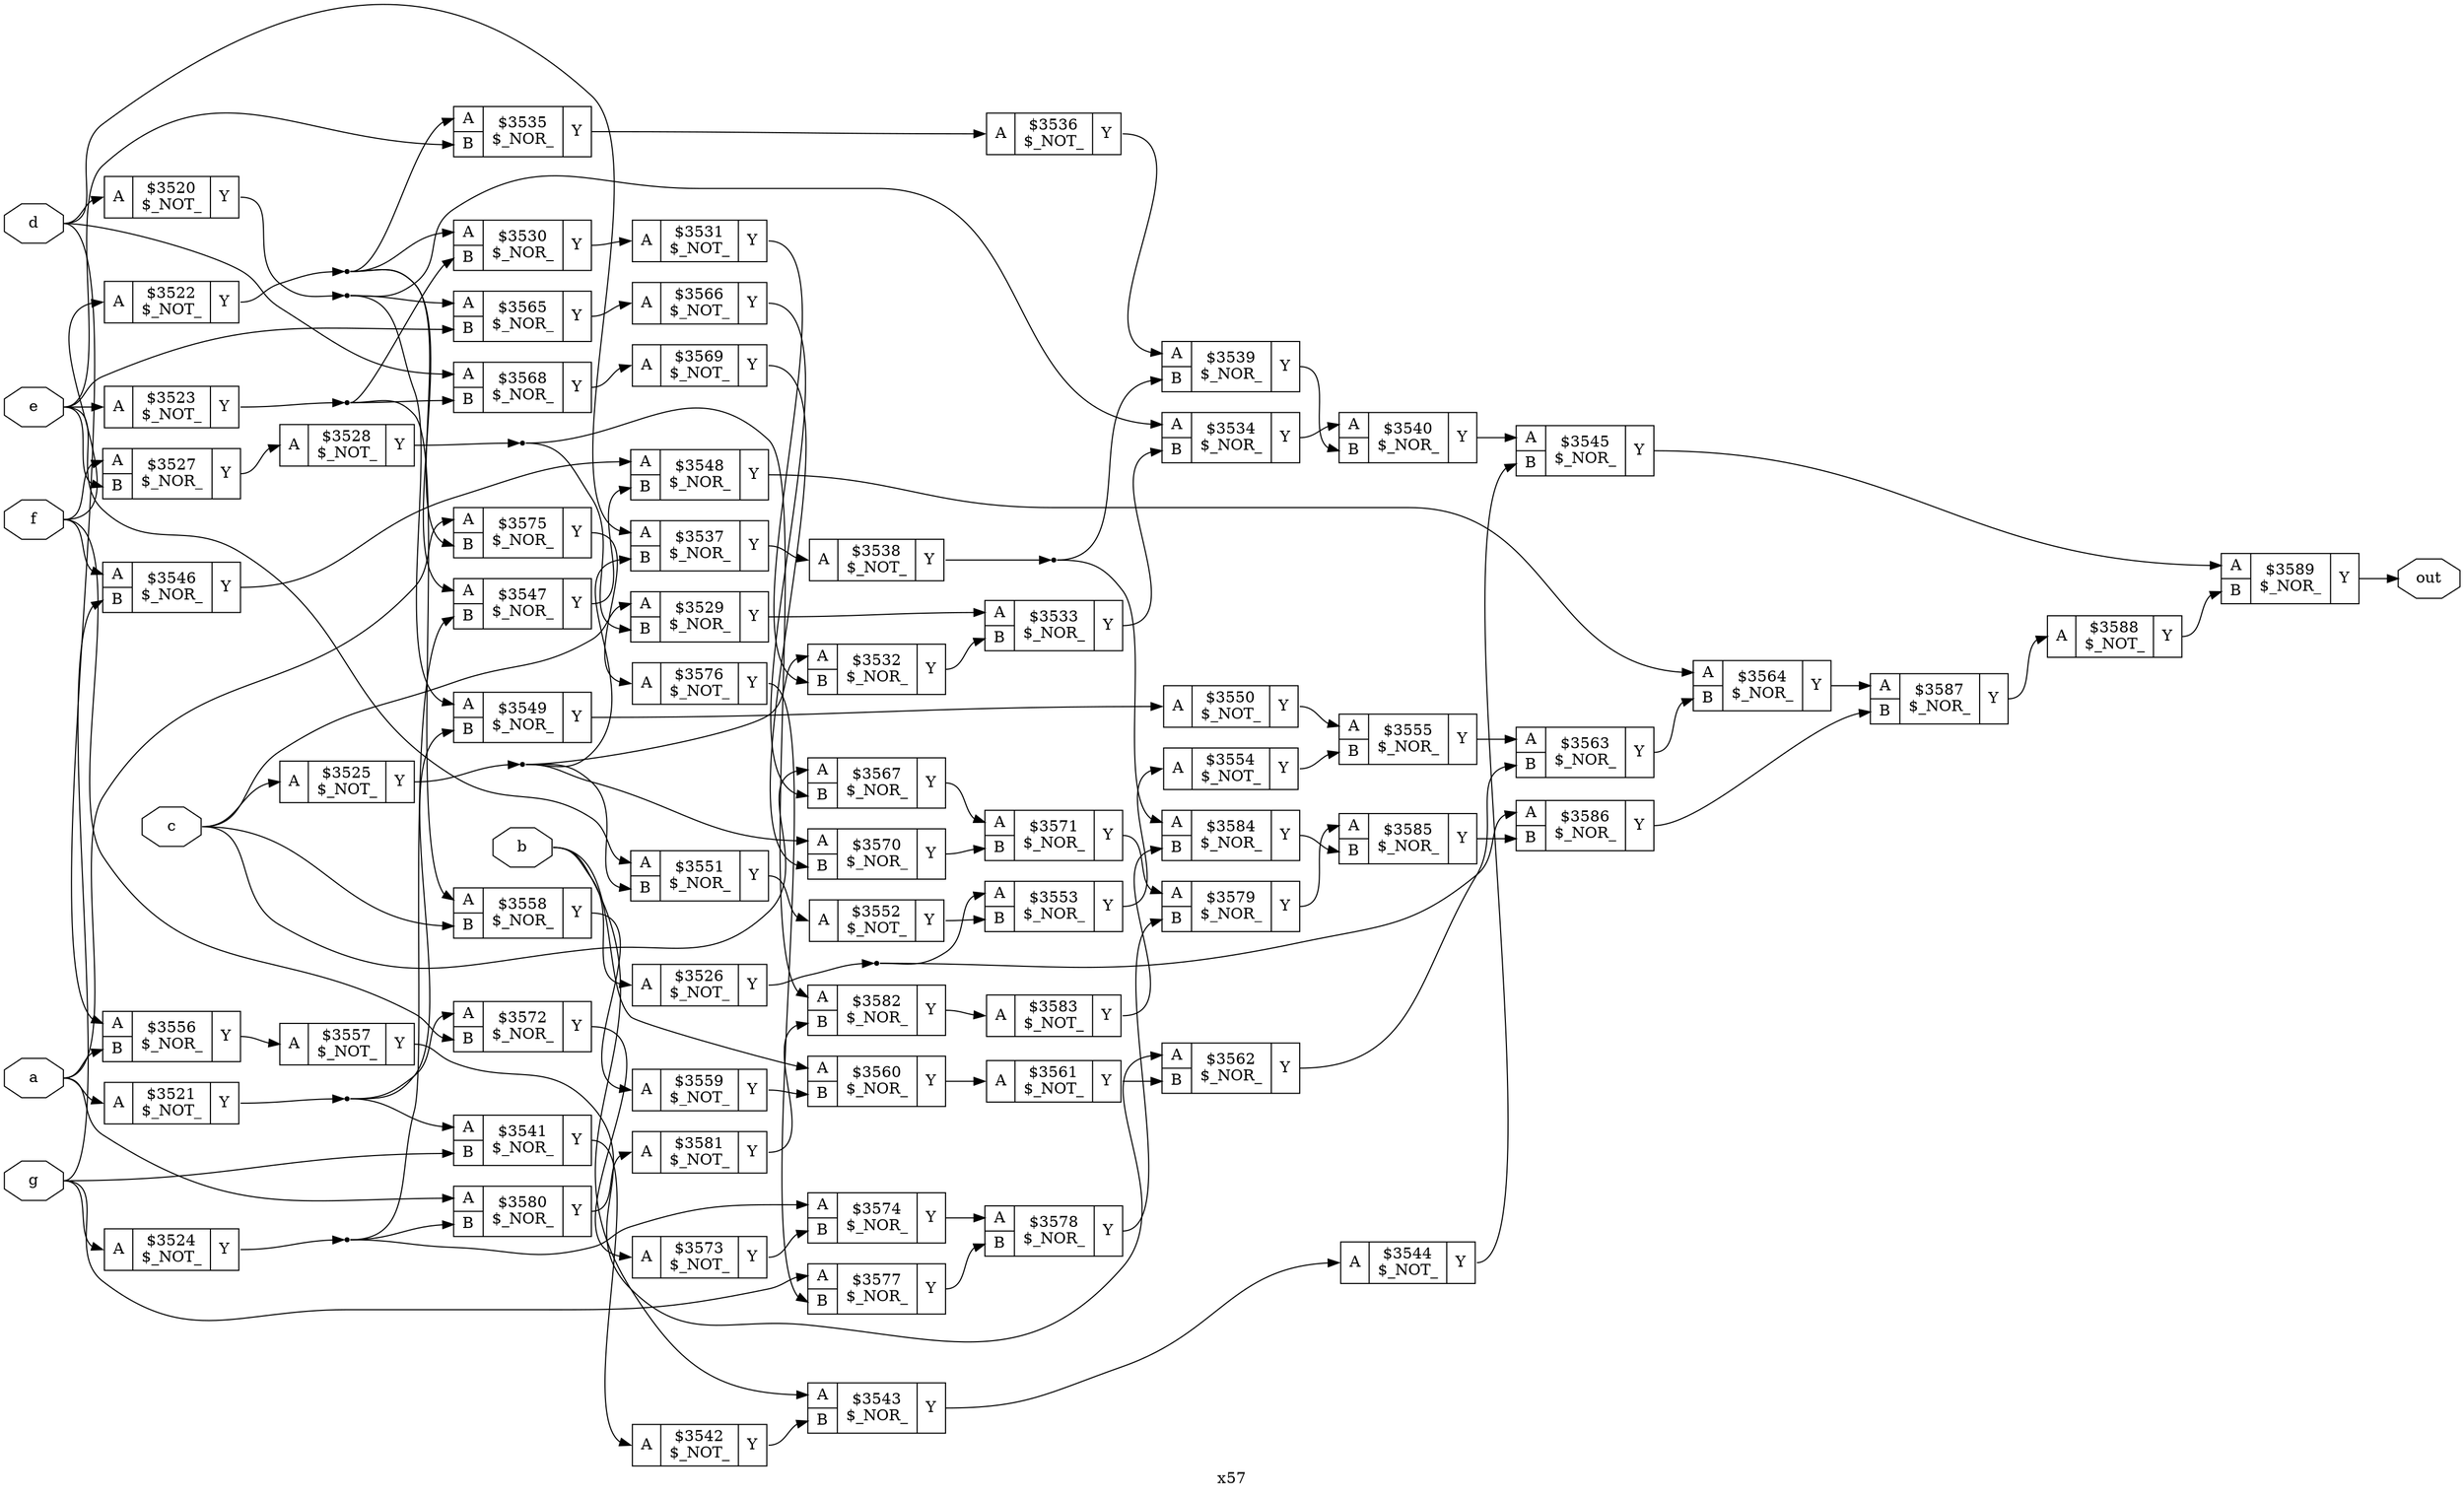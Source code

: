 digraph "x57" {
label="x57";
rankdir="LR";
remincross=true;
n70 [ shape=octagon, label="a", color="black", fontcolor="black" ];
n71 [ shape=octagon, label="b", color="black", fontcolor="black" ];
n72 [ shape=octagon, label="c", color="black", fontcolor="black" ];
n73 [ shape=octagon, label="d", color="black", fontcolor="black" ];
n74 [ shape=octagon, label="e", color="black", fontcolor="black" ];
n75 [ shape=octagon, label="f", color="black", fontcolor="black" ];
n76 [ shape=octagon, label="g", color="black", fontcolor="black" ];
n77 [ shape=octagon, label="out", color="black", fontcolor="black" ];
c80 [ shape=record, label="{{<p78> A}|$3520\n$_NOT_|{<p79> Y}}" ];
c81 [ shape=record, label="{{<p78> A}|$3521\n$_NOT_|{<p79> Y}}" ];
c82 [ shape=record, label="{{<p78> A}|$3522\n$_NOT_|{<p79> Y}}" ];
c83 [ shape=record, label="{{<p78> A}|$3523\n$_NOT_|{<p79> Y}}" ];
c84 [ shape=record, label="{{<p78> A}|$3524\n$_NOT_|{<p79> Y}}" ];
c85 [ shape=record, label="{{<p78> A}|$3525\n$_NOT_|{<p79> Y}}" ];
c86 [ shape=record, label="{{<p78> A}|$3526\n$_NOT_|{<p79> Y}}" ];
c88 [ shape=record, label="{{<p78> A|<p87> B}|$3527\n$_NOR_|{<p79> Y}}" ];
c89 [ shape=record, label="{{<p78> A}|$3528\n$_NOT_|{<p79> Y}}" ];
c90 [ shape=record, label="{{<p78> A|<p87> B}|$3529\n$_NOR_|{<p79> Y}}" ];
c91 [ shape=record, label="{{<p78> A|<p87> B}|$3530\n$_NOR_|{<p79> Y}}" ];
c92 [ shape=record, label="{{<p78> A}|$3531\n$_NOT_|{<p79> Y}}" ];
c93 [ shape=record, label="{{<p78> A|<p87> B}|$3532\n$_NOR_|{<p79> Y}}" ];
c94 [ shape=record, label="{{<p78> A|<p87> B}|$3533\n$_NOR_|{<p79> Y}}" ];
c95 [ shape=record, label="{{<p78> A|<p87> B}|$3534\n$_NOR_|{<p79> Y}}" ];
c96 [ shape=record, label="{{<p78> A|<p87> B}|$3535\n$_NOR_|{<p79> Y}}" ];
c97 [ shape=record, label="{{<p78> A}|$3536\n$_NOT_|{<p79> Y}}" ];
c98 [ shape=record, label="{{<p78> A|<p87> B}|$3537\n$_NOR_|{<p79> Y}}" ];
c99 [ shape=record, label="{{<p78> A}|$3538\n$_NOT_|{<p79> Y}}" ];
c100 [ shape=record, label="{{<p78> A|<p87> B}|$3539\n$_NOR_|{<p79> Y}}" ];
c101 [ shape=record, label="{{<p78> A|<p87> B}|$3540\n$_NOR_|{<p79> Y}}" ];
c102 [ shape=record, label="{{<p78> A|<p87> B}|$3541\n$_NOR_|{<p79> Y}}" ];
c103 [ shape=record, label="{{<p78> A}|$3542\n$_NOT_|{<p79> Y}}" ];
c104 [ shape=record, label="{{<p78> A|<p87> B}|$3543\n$_NOR_|{<p79> Y}}" ];
c105 [ shape=record, label="{{<p78> A}|$3544\n$_NOT_|{<p79> Y}}" ];
c106 [ shape=record, label="{{<p78> A|<p87> B}|$3545\n$_NOR_|{<p79> Y}}" ];
c107 [ shape=record, label="{{<p78> A|<p87> B}|$3546\n$_NOR_|{<p79> Y}}" ];
c108 [ shape=record, label="{{<p78> A|<p87> B}|$3547\n$_NOR_|{<p79> Y}}" ];
c109 [ shape=record, label="{{<p78> A|<p87> B}|$3548\n$_NOR_|{<p79> Y}}" ];
c110 [ shape=record, label="{{<p78> A|<p87> B}|$3549\n$_NOR_|{<p79> Y}}" ];
c111 [ shape=record, label="{{<p78> A}|$3550\n$_NOT_|{<p79> Y}}" ];
c112 [ shape=record, label="{{<p78> A|<p87> B}|$3551\n$_NOR_|{<p79> Y}}" ];
c113 [ shape=record, label="{{<p78> A}|$3552\n$_NOT_|{<p79> Y}}" ];
c114 [ shape=record, label="{{<p78> A|<p87> B}|$3553\n$_NOR_|{<p79> Y}}" ];
c115 [ shape=record, label="{{<p78> A}|$3554\n$_NOT_|{<p79> Y}}" ];
c116 [ shape=record, label="{{<p78> A|<p87> B}|$3555\n$_NOR_|{<p79> Y}}" ];
c117 [ shape=record, label="{{<p78> A|<p87> B}|$3556\n$_NOR_|{<p79> Y}}" ];
c118 [ shape=record, label="{{<p78> A}|$3557\n$_NOT_|{<p79> Y}}" ];
c119 [ shape=record, label="{{<p78> A|<p87> B}|$3558\n$_NOR_|{<p79> Y}}" ];
c120 [ shape=record, label="{{<p78> A}|$3559\n$_NOT_|{<p79> Y}}" ];
c121 [ shape=record, label="{{<p78> A|<p87> B}|$3560\n$_NOR_|{<p79> Y}}" ];
c122 [ shape=record, label="{{<p78> A}|$3561\n$_NOT_|{<p79> Y}}" ];
c123 [ shape=record, label="{{<p78> A|<p87> B}|$3562\n$_NOR_|{<p79> Y}}" ];
c124 [ shape=record, label="{{<p78> A|<p87> B}|$3563\n$_NOR_|{<p79> Y}}" ];
c125 [ shape=record, label="{{<p78> A|<p87> B}|$3564\n$_NOR_|{<p79> Y}}" ];
c126 [ shape=record, label="{{<p78> A|<p87> B}|$3565\n$_NOR_|{<p79> Y}}" ];
c127 [ shape=record, label="{{<p78> A}|$3566\n$_NOT_|{<p79> Y}}" ];
c128 [ shape=record, label="{{<p78> A|<p87> B}|$3567\n$_NOR_|{<p79> Y}}" ];
c129 [ shape=record, label="{{<p78> A|<p87> B}|$3568\n$_NOR_|{<p79> Y}}" ];
c130 [ shape=record, label="{{<p78> A}|$3569\n$_NOT_|{<p79> Y}}" ];
c131 [ shape=record, label="{{<p78> A|<p87> B}|$3570\n$_NOR_|{<p79> Y}}" ];
c132 [ shape=record, label="{{<p78> A|<p87> B}|$3571\n$_NOR_|{<p79> Y}}" ];
c133 [ shape=record, label="{{<p78> A|<p87> B}|$3572\n$_NOR_|{<p79> Y}}" ];
c134 [ shape=record, label="{{<p78> A}|$3573\n$_NOT_|{<p79> Y}}" ];
c135 [ shape=record, label="{{<p78> A|<p87> B}|$3574\n$_NOR_|{<p79> Y}}" ];
c136 [ shape=record, label="{{<p78> A|<p87> B}|$3575\n$_NOR_|{<p79> Y}}" ];
c137 [ shape=record, label="{{<p78> A}|$3576\n$_NOT_|{<p79> Y}}" ];
c138 [ shape=record, label="{{<p78> A|<p87> B}|$3577\n$_NOR_|{<p79> Y}}" ];
c139 [ shape=record, label="{{<p78> A|<p87> B}|$3578\n$_NOR_|{<p79> Y}}" ];
c140 [ shape=record, label="{{<p78> A|<p87> B}|$3579\n$_NOR_|{<p79> Y}}" ];
c141 [ shape=record, label="{{<p78> A|<p87> B}|$3580\n$_NOR_|{<p79> Y}}" ];
c142 [ shape=record, label="{{<p78> A}|$3581\n$_NOT_|{<p79> Y}}" ];
c143 [ shape=record, label="{{<p78> A|<p87> B}|$3582\n$_NOR_|{<p79> Y}}" ];
c144 [ shape=record, label="{{<p78> A}|$3583\n$_NOT_|{<p79> Y}}" ];
c145 [ shape=record, label="{{<p78> A|<p87> B}|$3584\n$_NOR_|{<p79> Y}}" ];
c146 [ shape=record, label="{{<p78> A|<p87> B}|$3585\n$_NOR_|{<p79> Y}}" ];
c147 [ shape=record, label="{{<p78> A|<p87> B}|$3586\n$_NOR_|{<p79> Y}}" ];
c148 [ shape=record, label="{{<p78> A|<p87> B}|$3587\n$_NOR_|{<p79> Y}}" ];
c149 [ shape=record, label="{{<p78> A}|$3588\n$_NOT_|{<p79> Y}}" ];
c150 [ shape=record, label="{{<p78> A|<p87> B}|$3589\n$_NOR_|{<p79> Y}}" ];
n1 [ shape=point ];
c81:p79:e -> n1:w [color="black", label=""];
n1:e -> c102:p78:w [color="black", label=""];
n1:e -> c110:p87:w [color="black", label=""];
n1:e -> c133:p78:w [color="black", label=""];
c91:p79:e -> c92:p78:w [color="black", label=""];
c92:p79:e -> c93:p87:w [color="black", label=""];
c93:p79:e -> c94:p87:w [color="black", label=""];
c94:p79:e -> c95:p87:w [color="black", label=""];
c95:p79:e -> c101:p78:w [color="black", label=""];
c96:p79:e -> c97:p78:w [color="black", label=""];
c97:p79:e -> c100:p78:w [color="black", label=""];
c98:p79:e -> c99:p78:w [color="black", label=""];
n18 [ shape=point ];
c99:p79:e -> n18:w [color="black", label=""];
n18:e -> c100:p87:w [color="black", label=""];
n18:e -> c145:p78:w [color="black", label=""];
c100:p79:e -> c101:p87:w [color="black", label=""];
n2 [ shape=point ];
c82:p79:e -> n2:w [color="black", label=""];
n2:e -> c108:p78:w [color="black", label=""];
n2:e -> c136:p87:w [color="black", label=""];
n2:e -> c91:p78:w [color="black", label=""];
n2:e -> c96:p78:w [color="black", label=""];
c101:p79:e -> c106:p78:w [color="black", label=""];
c102:p79:e -> c103:p78:w [color="black", label=""];
c103:p79:e -> c104:p87:w [color="black", label=""];
c104:p79:e -> c105:p78:w [color="black", label=""];
c105:p79:e -> c106:p87:w [color="black", label=""];
c106:p79:e -> c150:p78:w [color="black", label=""];
c107:p79:e -> c109:p78:w [color="black", label=""];
c108:p79:e -> c109:p87:w [color="black", label=""];
c109:p79:e -> c125:p78:w [color="black", label=""];
c110:p79:e -> c111:p78:w [color="black", label=""];
n3 [ shape=point ];
c83:p79:e -> n3:w [color="black", label=""];
n3:e -> c119:p78:w [color="black", label=""];
n3:e -> c129:p87:w [color="black", label=""];
n3:e -> c91:p87:w [color="black", label=""];
c111:p79:e -> c116:p78:w [color="black", label=""];
c112:p79:e -> c113:p78:w [color="black", label=""];
c113:p79:e -> c114:p87:w [color="black", label=""];
c114:p79:e -> c115:p78:w [color="black", label=""];
c115:p79:e -> c116:p87:w [color="black", label=""];
c116:p79:e -> c124:p78:w [color="black", label=""];
c117:p79:e -> c118:p78:w [color="black", label=""];
c118:p79:e -> c123:p78:w [color="black", label=""];
c119:p79:e -> c120:p78:w [color="black", label=""];
c120:p79:e -> c121:p87:w [color="black", label=""];
n4 [ shape=point ];
c84:p79:e -> n4:w [color="black", label=""];
n4:e -> c108:p87:w [color="black", label=""];
n4:e -> c135:p78:w [color="black", label=""];
n4:e -> c141:p87:w [color="black", label=""];
c121:p79:e -> c122:p78:w [color="black", label=""];
c122:p79:e -> c123:p87:w [color="black", label=""];
c123:p79:e -> c124:p87:w [color="black", label=""];
c124:p79:e -> c125:p87:w [color="black", label=""];
c125:p79:e -> c148:p78:w [color="black", label=""];
c126:p79:e -> c127:p78:w [color="black", label=""];
c127:p79:e -> c128:p87:w [color="black", label=""];
c128:p79:e -> c132:p78:w [color="black", label=""];
c129:p79:e -> c130:p78:w [color="black", label=""];
c130:p79:e -> c131:p87:w [color="black", label=""];
n5 [ shape=point ];
c85:p79:e -> n5:w [color="black", label=""];
n5:e -> c112:p87:w [color="black", label=""];
n5:e -> c131:p78:w [color="black", label=""];
n5:e -> c93:p78:w [color="black", label=""];
n5:e -> c98:p87:w [color="black", label=""];
c131:p79:e -> c132:p87:w [color="black", label=""];
c132:p79:e -> c140:p78:w [color="black", label=""];
c133:p79:e -> c134:p78:w [color="black", label=""];
c134:p79:e -> c135:p87:w [color="black", label=""];
c135:p79:e -> c139:p78:w [color="black", label=""];
c136:p79:e -> c137:p78:w [color="black", label=""];
c137:p79:e -> c138:p87:w [color="black", label=""];
c138:p79:e -> c139:p87:w [color="black", label=""];
c139:p79:e -> c140:p87:w [color="black", label=""];
c140:p79:e -> c146:p78:w [color="black", label=""];
n6 [ shape=point ];
c86:p79:e -> n6:w [color="black", label=""];
n6:e -> c114:p78:w [color="black", label=""];
n6:e -> c147:p78:w [color="black", label=""];
c141:p79:e -> c142:p78:w [color="black", label=""];
c142:p79:e -> c143:p87:w [color="black", label=""];
c143:p79:e -> c144:p78:w [color="black", label=""];
c144:p79:e -> c145:p87:w [color="black", label=""];
c145:p79:e -> c146:p87:w [color="black", label=""];
c146:p79:e -> c147:p87:w [color="black", label=""];
c147:p79:e -> c148:p87:w [color="black", label=""];
c148:p79:e -> c149:p78:w [color="black", label=""];
c149:p79:e -> c150:p87:w [color="black", label=""];
n69 [ shape=point ];
c80:p79:e -> n69:w [color="black", label=""];
n69:e -> c110:p78:w [color="black", label=""];
n69:e -> c126:p78:w [color="black", label=""];
n69:e -> c95:p78:w [color="black", label=""];
c88:p79:e -> c89:p78:w [color="black", label=""];
n70:e -> c117:p87:w [color="black", label=""];
n70:e -> c136:p78:w [color="black", label=""];
n70:e -> c141:p78:w [color="black", label=""];
n70:e -> c81:p78:w [color="black", label=""];
n71:e -> c104:p78:w [color="black", label=""];
n71:e -> c121:p78:w [color="black", label=""];
n71:e -> c86:p78:w [color="black", label=""];
n72:e -> c119:p87:w [color="black", label=""];
n72:e -> c128:p78:w [color="black", label=""];
n72:e -> c85:p78:w [color="black", label=""];
n72:e -> c90:p78:w [color="black", label=""];
n73:e -> c117:p78:w [color="black", label=""];
n73:e -> c129:p78:w [color="black", label=""];
n73:e -> c80:p78:w [color="black", label=""];
n73:e -> c98:p78:w [color="black", label=""];
n74:e -> c112:p78:w [color="black", label=""];
n74:e -> c126:p87:w [color="black", label=""];
n74:e -> c83:p78:w [color="black", label=""];
n74:e -> c88:p87:w [color="black", label=""];
n74:e -> c96:p87:w [color="black", label=""];
n75:e -> c107:p78:w [color="black", label=""];
n75:e -> c133:p87:w [color="black", label=""];
n75:e -> c82:p78:w [color="black", label=""];
n75:e -> c88:p78:w [color="black", label=""];
n76:e -> c102:p87:w [color="black", label=""];
n76:e -> c107:p87:w [color="black", label=""];
n76:e -> c138:p78:w [color="black", label=""];
n76:e -> c84:p78:w [color="black", label=""];
c150:p79:e -> n77:w [color="black", label=""];
n8 [ shape=point ];
c89:p79:e -> n8:w [color="black", label=""];
n8:e -> c143:p78:w [color="black", label=""];
n8:e -> c90:p87:w [color="black", label=""];
c90:p79:e -> c94:p78:w [color="black", label=""];
}
